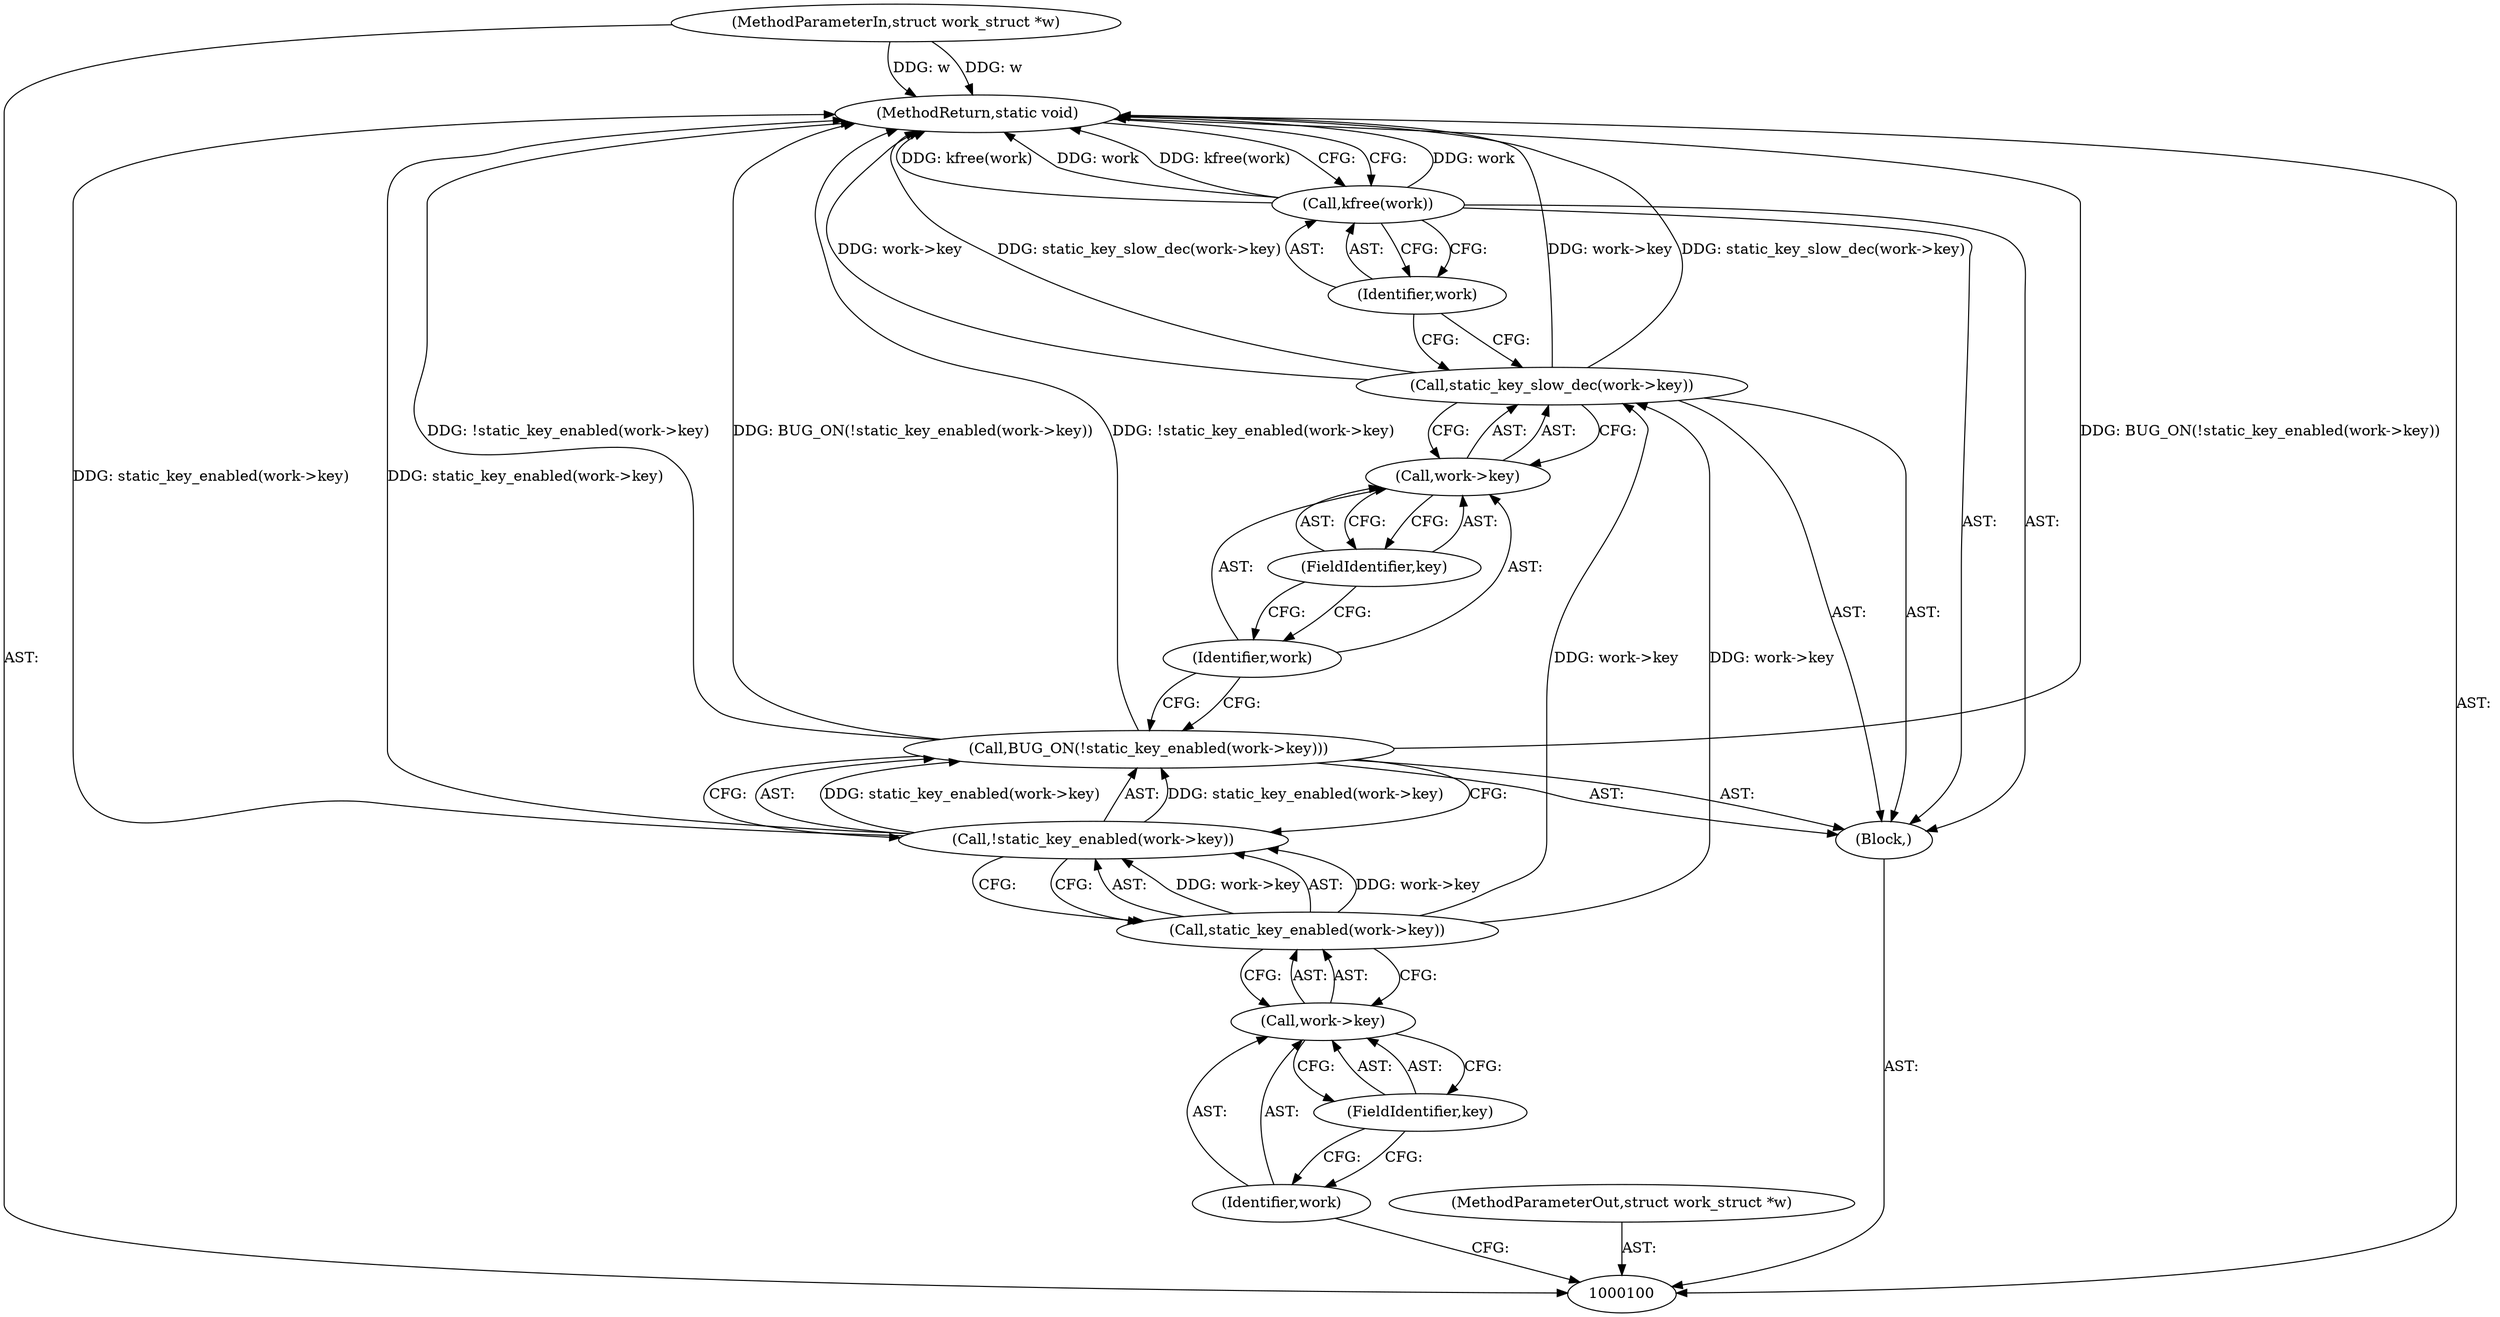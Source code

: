 digraph "0_linux_3d4405226d27b3a215e4d03cfa51f536244e5de7_0" {
"1000115" [label="(MethodReturn,static void)"];
"1000101" [label="(MethodParameterIn,struct work_struct *w)"];
"1000146" [label="(MethodParameterOut,struct work_struct *w)"];
"1000102" [label="(Block,)"];
"1000103" [label="(Call,BUG_ON(!static_key_enabled(work->key)))"];
"1000106" [label="(Call,work->key)"];
"1000107" [label="(Identifier,work)"];
"1000108" [label="(FieldIdentifier,key)"];
"1000104" [label="(Call,!static_key_enabled(work->key))"];
"1000105" [label="(Call,static_key_enabled(work->key))"];
"1000109" [label="(Call,static_key_slow_dec(work->key))"];
"1000110" [label="(Call,work->key)"];
"1000111" [label="(Identifier,work)"];
"1000112" [label="(FieldIdentifier,key)"];
"1000113" [label="(Call,kfree(work))"];
"1000114" [label="(Identifier,work)"];
"1000115" -> "1000100"  [label="AST: "];
"1000115" -> "1000113"  [label="CFG: "];
"1000103" -> "1000115"  [label="DDG: !static_key_enabled(work->key)"];
"1000103" -> "1000115"  [label="DDG: BUG_ON(!static_key_enabled(work->key))"];
"1000104" -> "1000115"  [label="DDG: static_key_enabled(work->key)"];
"1000113" -> "1000115"  [label="DDG: work"];
"1000113" -> "1000115"  [label="DDG: kfree(work)"];
"1000109" -> "1000115"  [label="DDG: static_key_slow_dec(work->key)"];
"1000109" -> "1000115"  [label="DDG: work->key"];
"1000101" -> "1000115"  [label="DDG: w"];
"1000101" -> "1000100"  [label="AST: "];
"1000101" -> "1000115"  [label="DDG: w"];
"1000146" -> "1000100"  [label="AST: "];
"1000102" -> "1000100"  [label="AST: "];
"1000103" -> "1000102"  [label="AST: "];
"1000109" -> "1000102"  [label="AST: "];
"1000113" -> "1000102"  [label="AST: "];
"1000103" -> "1000102"  [label="AST: "];
"1000103" -> "1000104"  [label="CFG: "];
"1000104" -> "1000103"  [label="AST: "];
"1000111" -> "1000103"  [label="CFG: "];
"1000103" -> "1000115"  [label="DDG: !static_key_enabled(work->key)"];
"1000103" -> "1000115"  [label="DDG: BUG_ON(!static_key_enabled(work->key))"];
"1000104" -> "1000103"  [label="DDG: static_key_enabled(work->key)"];
"1000106" -> "1000105"  [label="AST: "];
"1000106" -> "1000108"  [label="CFG: "];
"1000107" -> "1000106"  [label="AST: "];
"1000108" -> "1000106"  [label="AST: "];
"1000105" -> "1000106"  [label="CFG: "];
"1000107" -> "1000106"  [label="AST: "];
"1000107" -> "1000100"  [label="CFG: "];
"1000108" -> "1000107"  [label="CFG: "];
"1000108" -> "1000106"  [label="AST: "];
"1000108" -> "1000107"  [label="CFG: "];
"1000106" -> "1000108"  [label="CFG: "];
"1000104" -> "1000103"  [label="AST: "];
"1000104" -> "1000105"  [label="CFG: "];
"1000105" -> "1000104"  [label="AST: "];
"1000103" -> "1000104"  [label="CFG: "];
"1000104" -> "1000115"  [label="DDG: static_key_enabled(work->key)"];
"1000104" -> "1000103"  [label="DDG: static_key_enabled(work->key)"];
"1000105" -> "1000104"  [label="DDG: work->key"];
"1000105" -> "1000104"  [label="AST: "];
"1000105" -> "1000106"  [label="CFG: "];
"1000106" -> "1000105"  [label="AST: "];
"1000104" -> "1000105"  [label="CFG: "];
"1000105" -> "1000104"  [label="DDG: work->key"];
"1000105" -> "1000109"  [label="DDG: work->key"];
"1000109" -> "1000102"  [label="AST: "];
"1000109" -> "1000110"  [label="CFG: "];
"1000110" -> "1000109"  [label="AST: "];
"1000114" -> "1000109"  [label="CFG: "];
"1000109" -> "1000115"  [label="DDG: static_key_slow_dec(work->key)"];
"1000109" -> "1000115"  [label="DDG: work->key"];
"1000105" -> "1000109"  [label="DDG: work->key"];
"1000110" -> "1000109"  [label="AST: "];
"1000110" -> "1000112"  [label="CFG: "];
"1000111" -> "1000110"  [label="AST: "];
"1000112" -> "1000110"  [label="AST: "];
"1000109" -> "1000110"  [label="CFG: "];
"1000111" -> "1000110"  [label="AST: "];
"1000111" -> "1000103"  [label="CFG: "];
"1000112" -> "1000111"  [label="CFG: "];
"1000112" -> "1000110"  [label="AST: "];
"1000112" -> "1000111"  [label="CFG: "];
"1000110" -> "1000112"  [label="CFG: "];
"1000113" -> "1000102"  [label="AST: "];
"1000113" -> "1000114"  [label="CFG: "];
"1000114" -> "1000113"  [label="AST: "];
"1000115" -> "1000113"  [label="CFG: "];
"1000113" -> "1000115"  [label="DDG: work"];
"1000113" -> "1000115"  [label="DDG: kfree(work)"];
"1000114" -> "1000113"  [label="AST: "];
"1000114" -> "1000109"  [label="CFG: "];
"1000113" -> "1000114"  [label="CFG: "];
}
